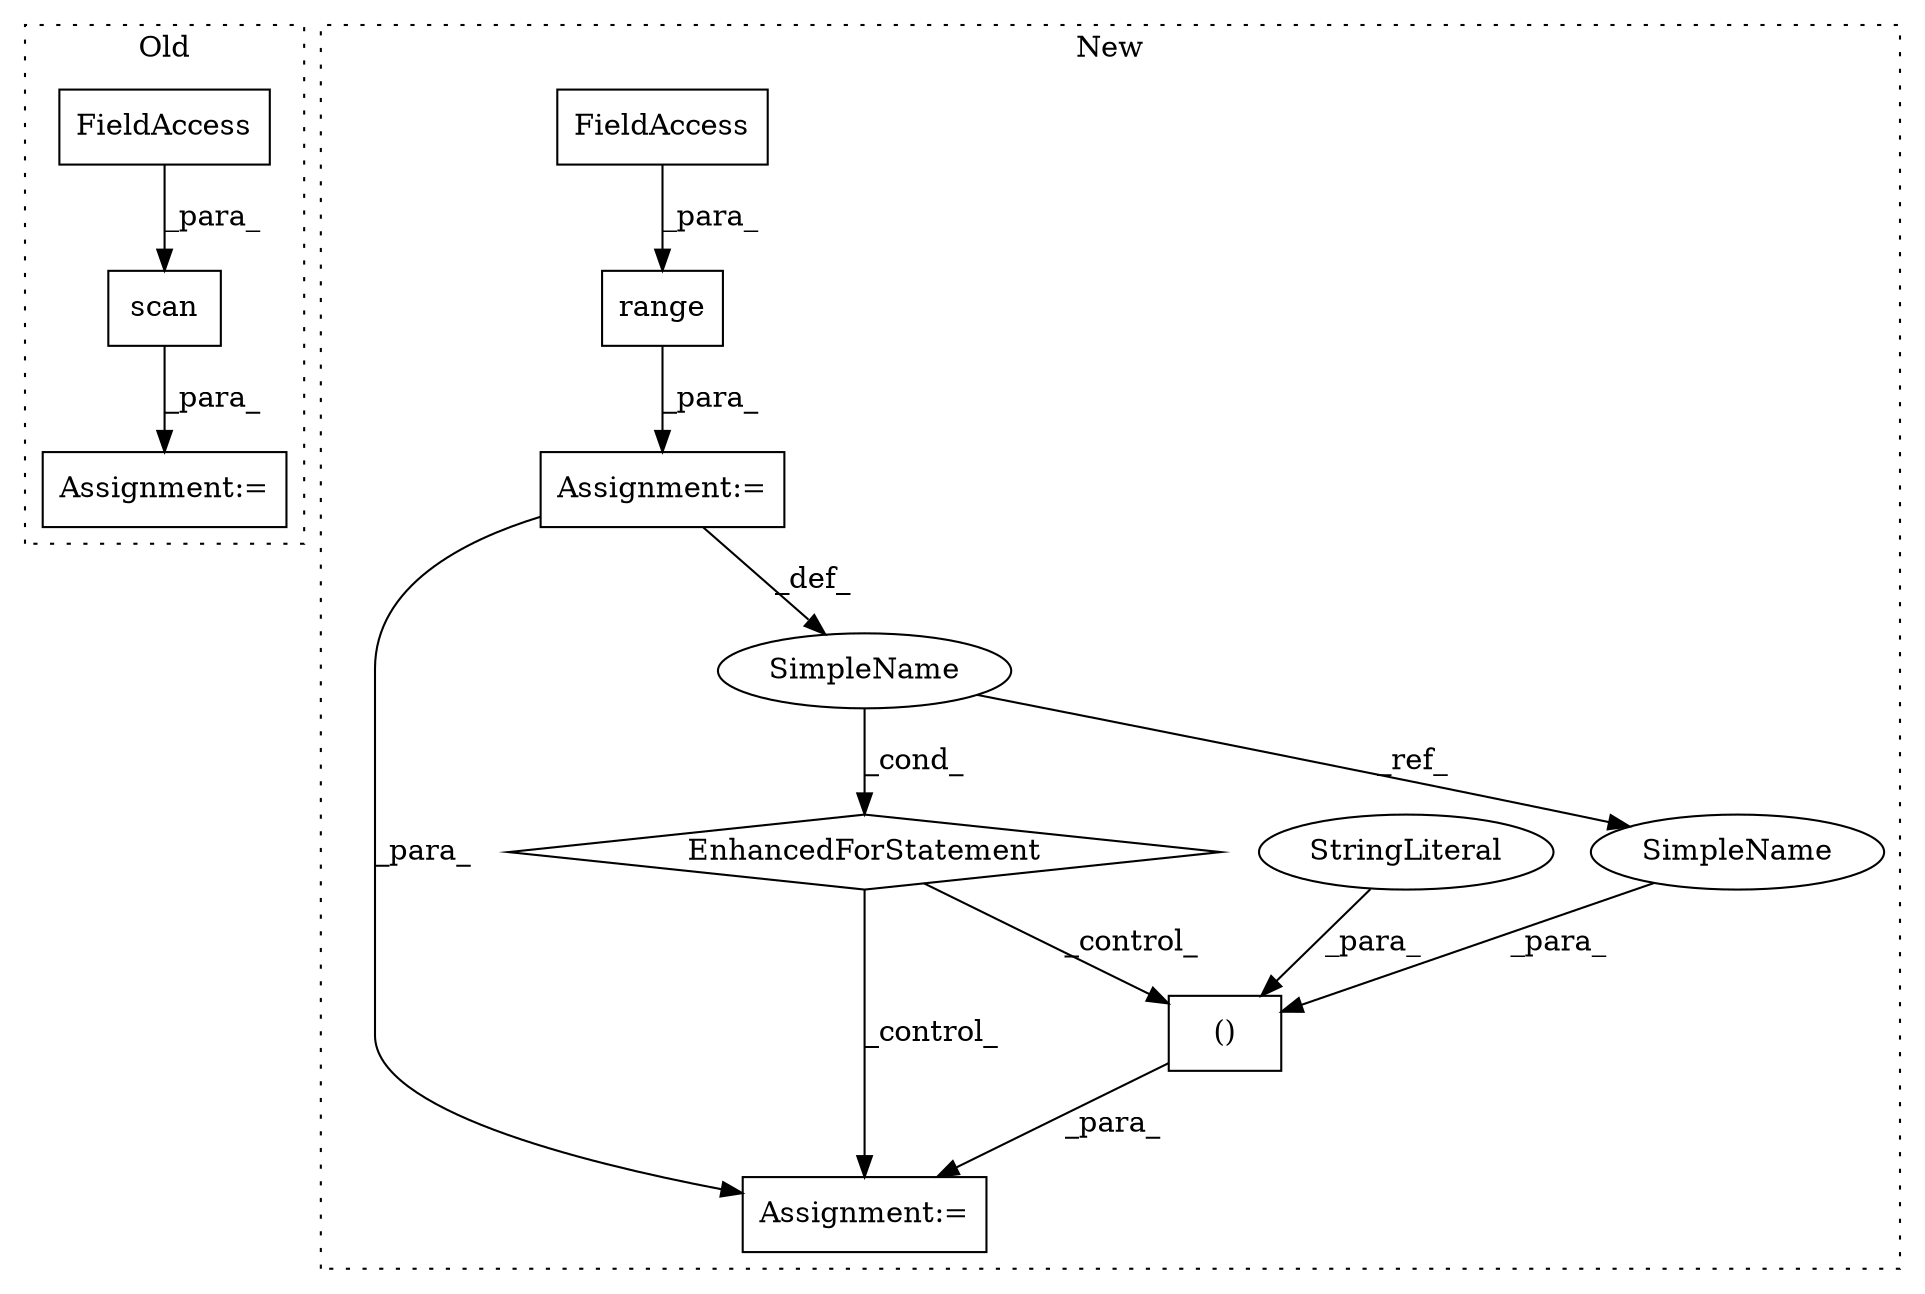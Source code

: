 digraph G {
subgraph cluster0 {
1 [label="scan" a="32" s="1919,1951" l="5,1" shape="box"];
5 [label="FieldAccess" a="22" s="1924" l="1" shape="box"];
10 [label="Assignment:=" a="7" s="1910" l="2" shape="box"];
label = "Old";
style="dotted";
}
subgraph cluster1 {
2 [label="()" a="106" s="1793" l="59" shape="box"];
3 [label="StringLiteral" a="45" s="1793" l="16" shape="ellipse"];
4 [label="Assignment:=" a="7" s="1877" l="2" shape="box"];
6 [label="EnhancedForStatement" a="70" s="1634,1725" l="61,2" shape="diamond"];
7 [label="range" a="32" s="1703,1724" l="6,1" shape="box"];
8 [label="FieldAccess" a="22" s="1709" l="15" shape="box"];
9 [label="SimpleName" a="42" s="1699" l="1" shape="ellipse"];
11 [label="Assignment:=" a="7" s="1634,1725" l="61,2" shape="box"];
12 [label="SimpleName" a="42" s="1851" l="1" shape="ellipse"];
label = "New";
style="dotted";
}
1 -> 10 [label="_para_"];
2 -> 4 [label="_para_"];
3 -> 2 [label="_para_"];
5 -> 1 [label="_para_"];
6 -> 4 [label="_control_"];
6 -> 2 [label="_control_"];
7 -> 11 [label="_para_"];
8 -> 7 [label="_para_"];
9 -> 6 [label="_cond_"];
9 -> 12 [label="_ref_"];
11 -> 4 [label="_para_"];
11 -> 9 [label="_def_"];
12 -> 2 [label="_para_"];
}